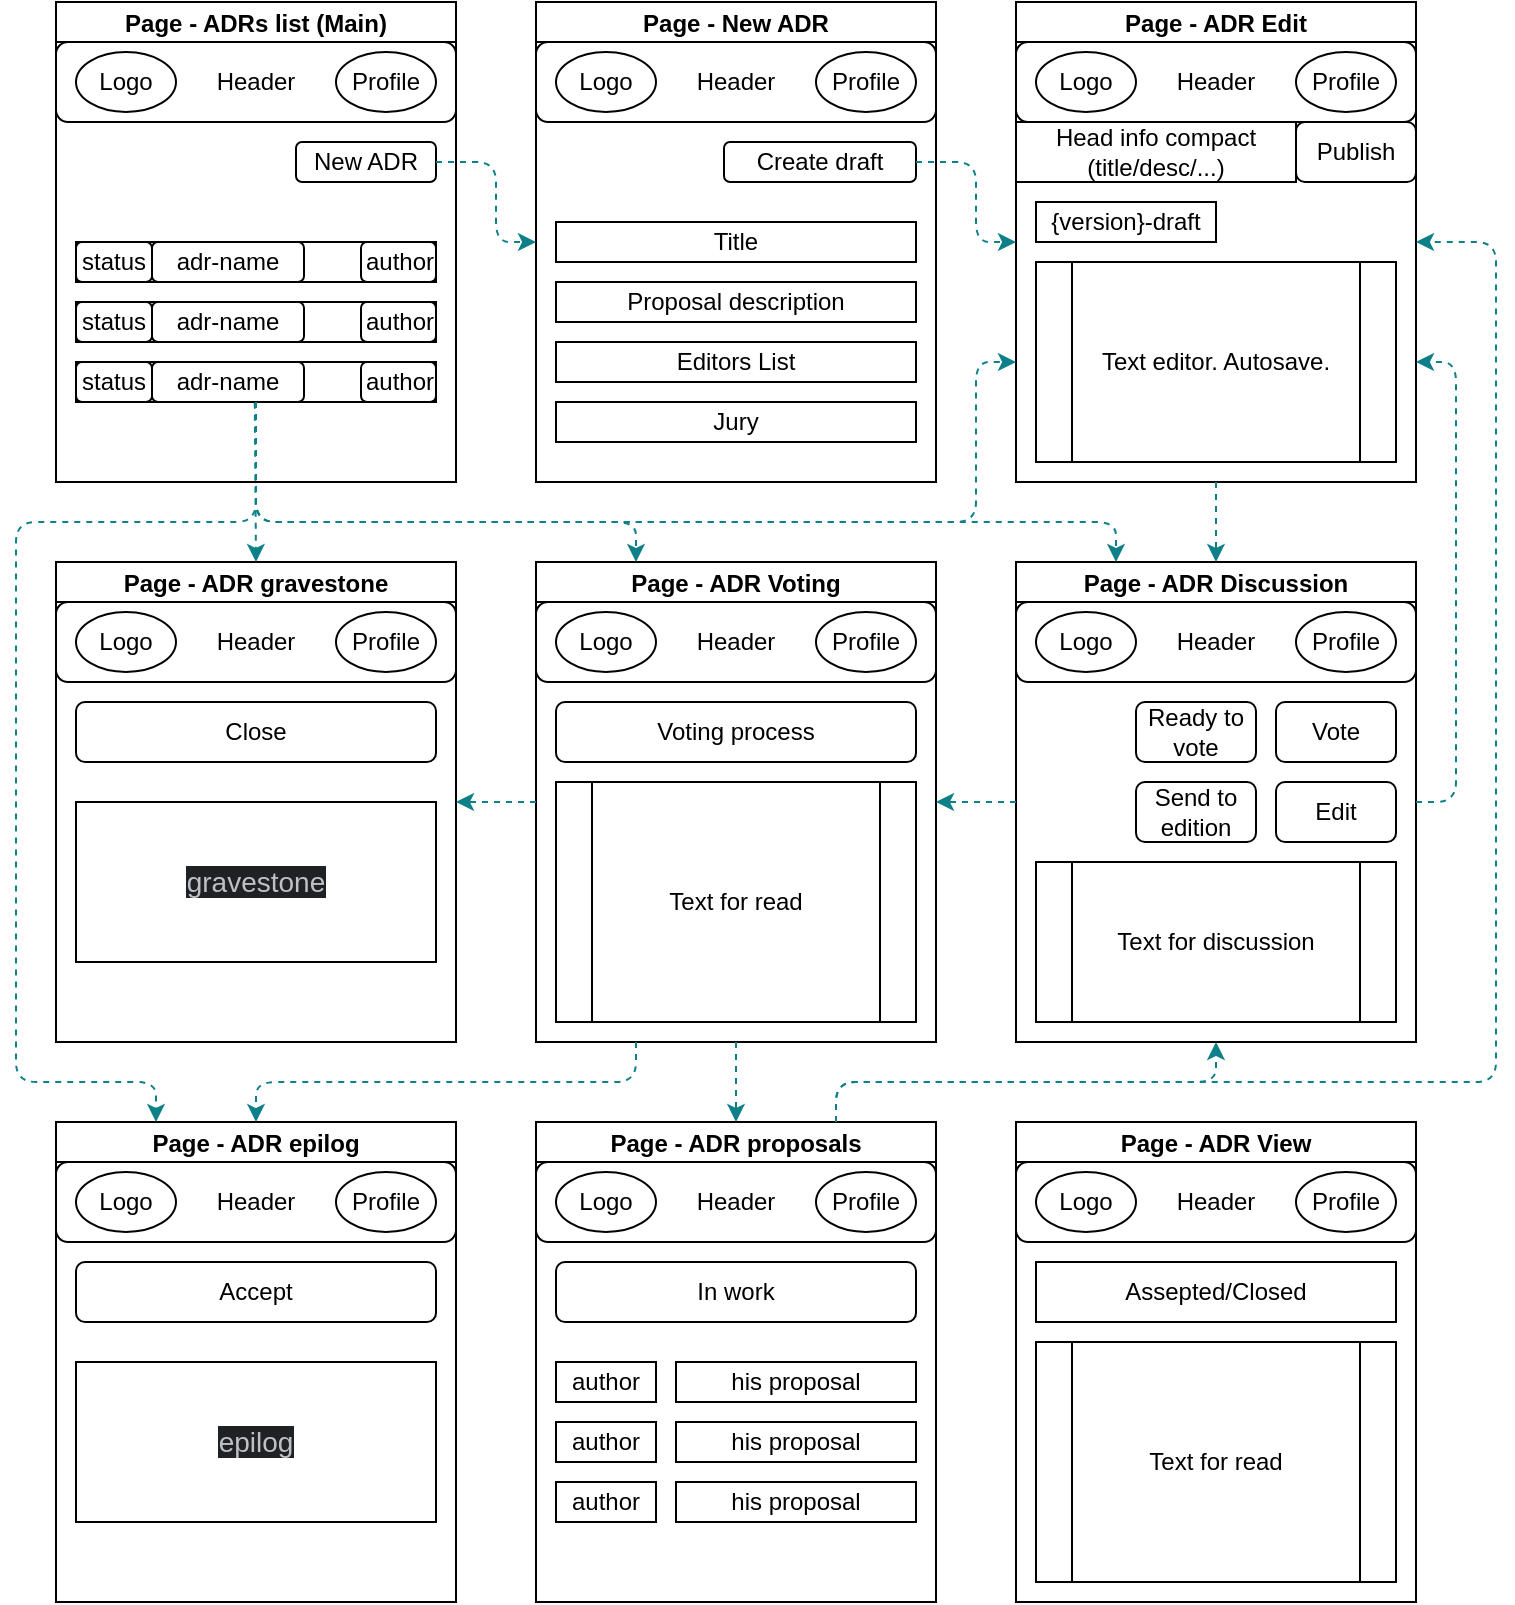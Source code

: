 <mxfile>
    <diagram id="0cvwH3fgF8dsvQLhICZx" name="Макеты">
        <mxGraphModel dx="1043" dy="862" grid="1" gridSize="10" guides="1" tooltips="1" connect="1" arrows="1" fold="1" page="1" pageScale="1" pageWidth="827" pageHeight="1169" math="0" shadow="0">
            <root>
                <mxCell id="0"/>
                <mxCell id="1" parent="0"/>
                <mxCell id="3" value="Page - ADRs list (Main)" style="swimlane;startSize=20;" vertex="1" parent="1">
                    <mxGeometry x="80" y="40" width="200" height="240" as="geometry"/>
                </mxCell>
                <mxCell id="30" value="New ADR" style="rounded=1;whiteSpace=wrap;html=1;" vertex="1" parent="3">
                    <mxGeometry x="120" y="70" width="70" height="20" as="geometry"/>
                </mxCell>
                <mxCell id="h55M-w-PevC6P2LLm7kX-82" value="" style="group" vertex="1" connectable="0" parent="3">
                    <mxGeometry y="20" width="200" height="40" as="geometry"/>
                </mxCell>
                <mxCell id="h55M-w-PevC6P2LLm7kX-83" value="Header" style="rounded=1;whiteSpace=wrap;html=1;" vertex="1" parent="h55M-w-PevC6P2LLm7kX-82">
                    <mxGeometry width="200" height="40" as="geometry"/>
                </mxCell>
                <mxCell id="h55M-w-PevC6P2LLm7kX-84" value="Profile" style="ellipse;whiteSpace=wrap;html=1;" vertex="1" parent="h55M-w-PevC6P2LLm7kX-82">
                    <mxGeometry x="140" y="5" width="50" height="30" as="geometry"/>
                </mxCell>
                <mxCell id="h55M-w-PevC6P2LLm7kX-85" value="Logo" style="ellipse;whiteSpace=wrap;html=1;" vertex="1" parent="h55M-w-PevC6P2LLm7kX-82">
                    <mxGeometry x="10" y="5" width="50" height="30" as="geometry"/>
                </mxCell>
                <mxCell id="31" value="Page - New ADR" style="swimlane;startSize=20;" vertex="1" parent="1">
                    <mxGeometry x="320" y="40" width="200" height="240" as="geometry"/>
                </mxCell>
                <mxCell id="33" value="" style="group" vertex="1" connectable="0" parent="31">
                    <mxGeometry y="20" width="200" height="40" as="geometry"/>
                </mxCell>
                <mxCell id="34" value="Header" style="rounded=1;whiteSpace=wrap;html=1;" vertex="1" parent="33">
                    <mxGeometry width="200" height="40" as="geometry"/>
                </mxCell>
                <mxCell id="35" value="Profile" style="ellipse;whiteSpace=wrap;html=1;" vertex="1" parent="33">
                    <mxGeometry x="140" y="5" width="50" height="30" as="geometry"/>
                </mxCell>
                <mxCell id="36" value="Logo" style="ellipse;whiteSpace=wrap;html=1;" vertex="1" parent="33">
                    <mxGeometry x="10" y="5" width="50" height="30" as="geometry"/>
                </mxCell>
                <mxCell id="40" value="Title" style="rounded=0;whiteSpace=wrap;html=1;" vertex="1" parent="31">
                    <mxGeometry x="10" y="110" width="180" height="20" as="geometry"/>
                </mxCell>
                <mxCell id="41" value="Proposal description" style="rounded=0;whiteSpace=wrap;html=1;" vertex="1" parent="31">
                    <mxGeometry x="10" y="140" width="180" height="20" as="geometry"/>
                </mxCell>
                <mxCell id="43" value="Editors List" style="rounded=0;whiteSpace=wrap;html=1;" vertex="1" parent="31">
                    <mxGeometry x="10" y="170" width="180" height="20" as="geometry"/>
                </mxCell>
                <mxCell id="55" value="Jury" style="rounded=0;whiteSpace=wrap;html=1;" vertex="1" parent="31">
                    <mxGeometry x="10" y="200" width="180" height="20" as="geometry"/>
                </mxCell>
                <mxCell id="61" value="Create draft" style="rounded=1;whiteSpace=wrap;html=1;" vertex="1" parent="31">
                    <mxGeometry x="94" y="70" width="96" height="20" as="geometry"/>
                </mxCell>
                <mxCell id="58" style="edgeStyle=none;html=1;dashed=1;fillColor=#b0e3e6;strokeColor=#0e8088;entryX=0;entryY=0.5;entryDx=0;entryDy=0;" edge="1" parent="1" source="30" target="31">
                    <mxGeometry relative="1" as="geometry">
                        <mxPoint x="360" y="130" as="targetPoint"/>
                        <Array as="points">
                            <mxPoint x="300" y="120"/>
                            <mxPoint x="300" y="160"/>
                        </Array>
                    </mxGeometry>
                </mxCell>
                <mxCell id="59" value="Page - ADR Edit" style="swimlane;startSize=20;" vertex="1" parent="1">
                    <mxGeometry x="560" y="40" width="200" height="240" as="geometry"/>
                </mxCell>
                <mxCell id="67" value="Head info compact (title/desc/...)" style="rounded=0;whiteSpace=wrap;html=1;" vertex="1" parent="59">
                    <mxGeometry y="60" width="140" height="30" as="geometry"/>
                </mxCell>
                <mxCell id="69" value="{version}-draft" style="rounded=0;whiteSpace=wrap;html=1;" vertex="1" parent="59">
                    <mxGeometry x="10" y="100" width="90" height="20" as="geometry"/>
                </mxCell>
                <mxCell id="71" value="Publish" style="rounded=1;whiteSpace=wrap;html=1;" vertex="1" parent="59">
                    <mxGeometry x="140" y="60" width="60" height="30" as="geometry"/>
                </mxCell>
                <mxCell id="h55M-w-PevC6P2LLm7kX-86" value="" style="group" vertex="1" connectable="0" parent="59">
                    <mxGeometry y="20" width="200" height="40" as="geometry"/>
                </mxCell>
                <mxCell id="h55M-w-PevC6P2LLm7kX-87" value="Header" style="rounded=1;whiteSpace=wrap;html=1;" vertex="1" parent="h55M-w-PevC6P2LLm7kX-86">
                    <mxGeometry width="200" height="40" as="geometry"/>
                </mxCell>
                <mxCell id="h55M-w-PevC6P2LLm7kX-88" value="Profile" style="ellipse;whiteSpace=wrap;html=1;" vertex="1" parent="h55M-w-PevC6P2LLm7kX-86">
                    <mxGeometry x="140" y="5" width="50" height="30" as="geometry"/>
                </mxCell>
                <mxCell id="h55M-w-PevC6P2LLm7kX-89" value="Logo" style="ellipse;whiteSpace=wrap;html=1;" vertex="1" parent="h55M-w-PevC6P2LLm7kX-86">
                    <mxGeometry x="10" y="5" width="50" height="30" as="geometry"/>
                </mxCell>
                <mxCell id="h55M-w-PevC6P2LLm7kX-98" value="Text editor. Autosave." style="shape=process;whiteSpace=wrap;html=1;backgroundOutline=1;" vertex="1" parent="59">
                    <mxGeometry x="10" y="130" width="180" height="100" as="geometry"/>
                </mxCell>
                <mxCell id="62" style="edgeStyle=none;html=1;dashed=1;fillColor=#b0e3e6;strokeColor=#0e8088;exitX=1;exitY=0.5;exitDx=0;exitDy=0;entryX=0;entryY=0.5;entryDx=0;entryDy=0;" edge="1" parent="1" source="61" target="59">
                    <mxGeometry relative="1" as="geometry">
                        <mxPoint x="590" y="140" as="targetPoint"/>
                        <mxPoint x="215" y="140" as="sourcePoint"/>
                        <Array as="points">
                            <mxPoint x="540" y="120"/>
                            <mxPoint x="540" y="160"/>
                        </Array>
                    </mxGeometry>
                </mxCell>
                <mxCell id="VfVo40MpDsQj99MbKtfl-71" value="Page - ADR Discussion" style="swimlane;startSize=20;" vertex="1" parent="1">
                    <mxGeometry x="560" y="320" width="200" height="240" as="geometry"/>
                </mxCell>
                <mxCell id="h55M-w-PevC6P2LLm7kX-90" value="Vote" style="rounded=1;whiteSpace=wrap;html=1;" vertex="1" parent="VfVo40MpDsQj99MbKtfl-71">
                    <mxGeometry x="130" y="70" width="60" height="30" as="geometry"/>
                </mxCell>
                <mxCell id="h55M-w-PevC6P2LLm7kX-91" value="Ready to vote" style="rounded=1;whiteSpace=wrap;html=1;" vertex="1" parent="VfVo40MpDsQj99MbKtfl-71">
                    <mxGeometry x="60" y="70" width="60" height="30" as="geometry"/>
                </mxCell>
                <mxCell id="70" value="Text for discussion" style="shape=process;whiteSpace=wrap;html=1;backgroundOutline=1;" vertex="1" parent="VfVo40MpDsQj99MbKtfl-71">
                    <mxGeometry x="10" y="150" width="180" height="80" as="geometry"/>
                </mxCell>
                <mxCell id="h55M-w-PevC6P2LLm7kX-92" value="" style="group" vertex="1" connectable="0" parent="VfVo40MpDsQj99MbKtfl-71">
                    <mxGeometry y="20" width="200" height="40" as="geometry"/>
                </mxCell>
                <mxCell id="h55M-w-PevC6P2LLm7kX-93" value="Header" style="rounded=1;whiteSpace=wrap;html=1;" vertex="1" parent="h55M-w-PevC6P2LLm7kX-92">
                    <mxGeometry width="200" height="40" as="geometry"/>
                </mxCell>
                <mxCell id="h55M-w-PevC6P2LLm7kX-94" value="Profile" style="ellipse;whiteSpace=wrap;html=1;" vertex="1" parent="h55M-w-PevC6P2LLm7kX-92">
                    <mxGeometry x="140" y="5" width="50" height="30" as="geometry"/>
                </mxCell>
                <mxCell id="h55M-w-PevC6P2LLm7kX-95" value="Logo" style="ellipse;whiteSpace=wrap;html=1;" vertex="1" parent="h55M-w-PevC6P2LLm7kX-92">
                    <mxGeometry x="10" y="5" width="50" height="30" as="geometry"/>
                </mxCell>
                <mxCell id="Aowg14sW_mjdpLD7GPFM-72" value="Send to edition" style="rounded=1;whiteSpace=wrap;html=1;strokeWidth=1;" vertex="1" parent="VfVo40MpDsQj99MbKtfl-71">
                    <mxGeometry x="60" y="110" width="60" height="30" as="geometry"/>
                </mxCell>
                <mxCell id="Aowg14sW_mjdpLD7GPFM-73" value="Edit" style="rounded=1;whiteSpace=wrap;html=1;strokeWidth=1;" vertex="1" parent="VfVo40MpDsQj99MbKtfl-71">
                    <mxGeometry x="130" y="110" width="60" height="30" as="geometry"/>
                </mxCell>
                <mxCell id="39" value="" style="group" vertex="1" connectable="0" parent="1">
                    <mxGeometry x="80" y="160" width="190" height="80" as="geometry"/>
                </mxCell>
                <mxCell id="h55M-w-PevC6P2LLm7kX-72" value="" style="group" vertex="1" connectable="0" parent="39">
                    <mxGeometry x="10" y="30" width="180" height="20" as="geometry"/>
                </mxCell>
                <mxCell id="h55M-w-PevC6P2LLm7kX-73" value="" style="rounded=0;whiteSpace=wrap;html=1;" vertex="1" parent="h55M-w-PevC6P2LLm7kX-72">
                    <mxGeometry width="180" height="20" as="geometry"/>
                </mxCell>
                <mxCell id="h55M-w-PevC6P2LLm7kX-74" value="adr-name" style="rounded=1;whiteSpace=wrap;html=1;" vertex="1" parent="h55M-w-PevC6P2LLm7kX-72">
                    <mxGeometry x="38" width="76" height="20" as="geometry"/>
                </mxCell>
                <mxCell id="h55M-w-PevC6P2LLm7kX-75" value="status" style="rounded=1;whiteSpace=wrap;html=1;" vertex="1" parent="h55M-w-PevC6P2LLm7kX-72">
                    <mxGeometry width="38" height="20" as="geometry"/>
                </mxCell>
                <mxCell id="h55M-w-PevC6P2LLm7kX-76" value="author" style="rounded=1;whiteSpace=wrap;html=1;" vertex="1" parent="h55M-w-PevC6P2LLm7kX-72">
                    <mxGeometry x="142.5" width="37.5" height="20" as="geometry"/>
                </mxCell>
                <mxCell id="h55M-w-PevC6P2LLm7kX-77" value="" style="group" vertex="1" connectable="0" parent="39">
                    <mxGeometry x="10" y="60" width="180" height="20" as="geometry"/>
                </mxCell>
                <mxCell id="h55M-w-PevC6P2LLm7kX-78" value="" style="rounded=0;whiteSpace=wrap;html=1;" vertex="1" parent="h55M-w-PevC6P2LLm7kX-77">
                    <mxGeometry width="180" height="20" as="geometry"/>
                </mxCell>
                <mxCell id="h55M-w-PevC6P2LLm7kX-79" value="adr-name" style="rounded=1;whiteSpace=wrap;html=1;" vertex="1" parent="h55M-w-PevC6P2LLm7kX-77">
                    <mxGeometry x="38" width="76" height="20" as="geometry"/>
                </mxCell>
                <mxCell id="h55M-w-PevC6P2LLm7kX-80" value="status" style="rounded=1;whiteSpace=wrap;html=1;" vertex="1" parent="h55M-w-PevC6P2LLm7kX-77">
                    <mxGeometry width="38" height="20" as="geometry"/>
                </mxCell>
                <mxCell id="h55M-w-PevC6P2LLm7kX-81" value="author" style="rounded=1;whiteSpace=wrap;html=1;" vertex="1" parent="h55M-w-PevC6P2LLm7kX-77">
                    <mxGeometry x="142.5" width="37.5" height="20" as="geometry"/>
                </mxCell>
                <mxCell id="h55M-w-PevC6P2LLm7kX-71" value="" style="group" vertex="1" connectable="0" parent="39">
                    <mxGeometry x="10" width="180" height="20" as="geometry"/>
                </mxCell>
                <mxCell id="23" value="" style="rounded=0;whiteSpace=wrap;html=1;" vertex="1" parent="h55M-w-PevC6P2LLm7kX-71">
                    <mxGeometry width="180" height="20" as="geometry"/>
                </mxCell>
                <mxCell id="24" value="adr-name" style="rounded=1;whiteSpace=wrap;html=1;" vertex="1" parent="h55M-w-PevC6P2LLm7kX-71">
                    <mxGeometry x="38" width="76" height="20" as="geometry"/>
                </mxCell>
                <mxCell id="25" value="status" style="rounded=1;whiteSpace=wrap;html=1;" vertex="1" parent="h55M-w-PevC6P2LLm7kX-71">
                    <mxGeometry width="38" height="20" as="geometry"/>
                </mxCell>
                <mxCell id="26" value="author" style="rounded=1;whiteSpace=wrap;html=1;" vertex="1" parent="h55M-w-PevC6P2LLm7kX-71">
                    <mxGeometry x="142.5" width="37.5" height="20" as="geometry"/>
                </mxCell>
                <mxCell id="h55M-w-PevC6P2LLm7kX-97" style="edgeStyle=none;html=1;dashed=1;fillColor=#b0e3e6;strokeColor=#0e8088;exitX=0.5;exitY=1;exitDx=0;exitDy=0;entryX=0.5;entryY=0;entryDx=0;entryDy=0;" edge="1" parent="1" source="59" target="VfVo40MpDsQj99MbKtfl-71">
                    <mxGeometry relative="1" as="geometry">
                        <mxPoint x="570" y="170" as="targetPoint"/>
                        <mxPoint x="520" y="130.0" as="sourcePoint"/>
                        <Array as="points"/>
                    </mxGeometry>
                </mxCell>
                <mxCell id="h55M-w-PevC6P2LLm7kX-99" value="Page - ADR Voting" style="swimlane;startSize=20;" vertex="1" parent="1">
                    <mxGeometry x="320" y="320" width="200" height="240" as="geometry"/>
                </mxCell>
                <mxCell id="h55M-w-PevC6P2LLm7kX-100" value="Voting process" style="rounded=1;whiteSpace=wrap;html=1;" vertex="1" parent="h55M-w-PevC6P2LLm7kX-99">
                    <mxGeometry x="10" y="70" width="180" height="30" as="geometry"/>
                </mxCell>
                <mxCell id="h55M-w-PevC6P2LLm7kX-102" value="Text for read" style="shape=process;whiteSpace=wrap;html=1;backgroundOutline=1;" vertex="1" parent="h55M-w-PevC6P2LLm7kX-99">
                    <mxGeometry x="10" y="110" width="180" height="120" as="geometry"/>
                </mxCell>
                <mxCell id="h55M-w-PevC6P2LLm7kX-103" value="" style="group" vertex="1" connectable="0" parent="h55M-w-PevC6P2LLm7kX-99">
                    <mxGeometry y="20" width="200" height="40" as="geometry"/>
                </mxCell>
                <mxCell id="h55M-w-PevC6P2LLm7kX-104" value="Header" style="rounded=1;whiteSpace=wrap;html=1;" vertex="1" parent="h55M-w-PevC6P2LLm7kX-103">
                    <mxGeometry width="200" height="40" as="geometry"/>
                </mxCell>
                <mxCell id="h55M-w-PevC6P2LLm7kX-105" value="Profile" style="ellipse;whiteSpace=wrap;html=1;" vertex="1" parent="h55M-w-PevC6P2LLm7kX-103">
                    <mxGeometry x="140" y="5" width="50" height="30" as="geometry"/>
                </mxCell>
                <mxCell id="h55M-w-PevC6P2LLm7kX-106" value="Logo" style="ellipse;whiteSpace=wrap;html=1;" vertex="1" parent="h55M-w-PevC6P2LLm7kX-103">
                    <mxGeometry x="10" y="5" width="50" height="30" as="geometry"/>
                </mxCell>
                <mxCell id="OIhovmfqD7Xepq9QtfI4-71" style="edgeStyle=none;html=1;dashed=1;fillColor=#b0e3e6;strokeColor=#0e8088;exitX=0;exitY=0.5;exitDx=0;exitDy=0;entryX=1;entryY=0.5;entryDx=0;entryDy=0;" edge="1" parent="1" source="VfVo40MpDsQj99MbKtfl-71" target="h55M-w-PevC6P2LLm7kX-99">
                    <mxGeometry relative="1" as="geometry">
                        <mxPoint x="670" y="330" as="targetPoint"/>
                        <mxPoint x="670" y="290" as="sourcePoint"/>
                        <Array as="points"/>
                    </mxGeometry>
                </mxCell>
                <mxCell id="OIhovmfqD7Xepq9QtfI4-72" value="Page - ADR gravestone" style="swimlane;startSize=20;" vertex="1" parent="1">
                    <mxGeometry x="80" y="320" width="200" height="240" as="geometry"/>
                </mxCell>
                <mxCell id="OIhovmfqD7Xepq9QtfI4-73" value="Close" style="rounded=1;whiteSpace=wrap;html=1;" vertex="1" parent="OIhovmfqD7Xepq9QtfI4-72">
                    <mxGeometry x="10" y="70" width="180" height="30" as="geometry"/>
                </mxCell>
                <mxCell id="OIhovmfqD7Xepq9QtfI4-75" value="" style="group" vertex="1" connectable="0" parent="OIhovmfqD7Xepq9QtfI4-72">
                    <mxGeometry y="20" width="200" height="40" as="geometry"/>
                </mxCell>
                <mxCell id="OIhovmfqD7Xepq9QtfI4-76" value="Header" style="rounded=1;whiteSpace=wrap;html=1;" vertex="1" parent="OIhovmfqD7Xepq9QtfI4-75">
                    <mxGeometry width="200" height="40" as="geometry"/>
                </mxCell>
                <mxCell id="OIhovmfqD7Xepq9QtfI4-77" value="Profile" style="ellipse;whiteSpace=wrap;html=1;" vertex="1" parent="OIhovmfqD7Xepq9QtfI4-75">
                    <mxGeometry x="140" y="5" width="50" height="30" as="geometry"/>
                </mxCell>
                <mxCell id="OIhovmfqD7Xepq9QtfI4-78" value="Logo" style="ellipse;whiteSpace=wrap;html=1;" vertex="1" parent="OIhovmfqD7Xepq9QtfI4-75">
                    <mxGeometry x="10" y="5" width="50" height="30" as="geometry"/>
                </mxCell>
                <mxCell id="OIhovmfqD7Xepq9QtfI4-79" value="&lt;span style=&quot;color: rgb(189 , 193 , 198) ; font-family: &amp;#34;arial&amp;#34; , sans-serif ; font-size: 14px ; text-align: left ; background-color: rgb(32 , 33 , 36)&quot;&gt;gravestone&lt;/span&gt;" style="rounded=0;whiteSpace=wrap;html=1;strokeWidth=1;" vertex="1" parent="OIhovmfqD7Xepq9QtfI4-72">
                    <mxGeometry x="10" y="120" width="180" height="80" as="geometry"/>
                </mxCell>
                <mxCell id="OIhovmfqD7Xepq9QtfI4-80" style="edgeStyle=none;html=1;dashed=1;fillColor=#b0e3e6;strokeColor=#0e8088;exitX=0;exitY=0.5;exitDx=0;exitDy=0;entryX=1;entryY=0.5;entryDx=0;entryDy=0;" edge="1" parent="1" source="h55M-w-PevC6P2LLm7kX-99" target="OIhovmfqD7Xepq9QtfI4-72">
                    <mxGeometry relative="1" as="geometry">
                        <mxPoint x="530" y="450" as="targetPoint"/>
                        <mxPoint x="570" y="450" as="sourcePoint"/>
                        <Array as="points"/>
                    </mxGeometry>
                </mxCell>
                <mxCell id="OIhovmfqD7Xepq9QtfI4-81" value="Page - ADR epilog" style="swimlane;startSize=20;" vertex="1" parent="1">
                    <mxGeometry x="80" y="600" width="200" height="240" as="geometry"/>
                </mxCell>
                <mxCell id="OIhovmfqD7Xepq9QtfI4-82" value="Accept" style="rounded=1;whiteSpace=wrap;html=1;" vertex="1" parent="OIhovmfqD7Xepq9QtfI4-81">
                    <mxGeometry x="10" y="70" width="180" height="30" as="geometry"/>
                </mxCell>
                <mxCell id="OIhovmfqD7Xepq9QtfI4-83" value="" style="group" vertex="1" connectable="0" parent="OIhovmfqD7Xepq9QtfI4-81">
                    <mxGeometry y="20" width="200" height="40" as="geometry"/>
                </mxCell>
                <mxCell id="OIhovmfqD7Xepq9QtfI4-84" value="Header" style="rounded=1;whiteSpace=wrap;html=1;" vertex="1" parent="OIhovmfqD7Xepq9QtfI4-83">
                    <mxGeometry width="200" height="40" as="geometry"/>
                </mxCell>
                <mxCell id="OIhovmfqD7Xepq9QtfI4-85" value="Profile" style="ellipse;whiteSpace=wrap;html=1;" vertex="1" parent="OIhovmfqD7Xepq9QtfI4-83">
                    <mxGeometry x="140" y="5" width="50" height="30" as="geometry"/>
                </mxCell>
                <mxCell id="OIhovmfqD7Xepq9QtfI4-86" value="Logo" style="ellipse;whiteSpace=wrap;html=1;" vertex="1" parent="OIhovmfqD7Xepq9QtfI4-83">
                    <mxGeometry x="10" y="5" width="50" height="30" as="geometry"/>
                </mxCell>
                <mxCell id="OIhovmfqD7Xepq9QtfI4-87" value="&lt;span style=&quot;color: rgb(189 , 193 , 198) ; font-family: &amp;#34;arial&amp;#34; , sans-serif ; font-size: 14px ; text-align: left ; background-color: rgb(32 , 33 , 36)&quot;&gt;epilog&lt;/span&gt;" style="rounded=0;whiteSpace=wrap;html=1;strokeWidth=1;" vertex="1" parent="OIhovmfqD7Xepq9QtfI4-81">
                    <mxGeometry x="10" y="120" width="180" height="80" as="geometry"/>
                </mxCell>
                <mxCell id="XlvJEHAu8bwnbY3Q8JXU-71" style="edgeStyle=none;html=1;dashed=1;fillColor=#b0e3e6;strokeColor=#0e8088;exitX=0.25;exitY=1;exitDx=0;exitDy=0;entryX=0.5;entryY=0;entryDx=0;entryDy=0;" edge="1" parent="1" source="h55M-w-PevC6P2LLm7kX-99" target="OIhovmfqD7Xepq9QtfI4-81">
                    <mxGeometry relative="1" as="geometry">
                        <mxPoint x="290" y="450" as="targetPoint"/>
                        <mxPoint x="330" y="450" as="sourcePoint"/>
                        <Array as="points">
                            <mxPoint x="370" y="580"/>
                            <mxPoint x="180" y="580"/>
                        </Array>
                    </mxGeometry>
                </mxCell>
                <mxCell id="XlvJEHAu8bwnbY3Q8JXU-72" style="edgeStyle=none;html=1;dashed=1;fillColor=#b0e3e6;strokeColor=#0e8088;entryX=0;entryY=0.75;entryDx=0;entryDy=0;exitX=0.5;exitY=1;exitDx=0;exitDy=0;" edge="1" parent="1" source="h55M-w-PevC6P2LLm7kX-78" target="59">
                    <mxGeometry relative="1" as="geometry">
                        <mxPoint x="330" y="170" as="targetPoint"/>
                        <mxPoint x="166" y="260" as="sourcePoint"/>
                        <Array as="points">
                            <mxPoint x="180" y="300"/>
                            <mxPoint x="540" y="300"/>
                            <mxPoint x="540" y="220"/>
                        </Array>
                    </mxGeometry>
                </mxCell>
                <mxCell id="XlvJEHAu8bwnbY3Q8JXU-73" style="edgeStyle=none;html=1;dashed=1;fillColor=#b0e3e6;strokeColor=#0e8088;entryX=0.25;entryY=0;entryDx=0;entryDy=0;" edge="1" parent="1" target="VfVo40MpDsQj99MbKtfl-71">
                    <mxGeometry relative="1" as="geometry">
                        <mxPoint x="570" y="230" as="targetPoint"/>
                        <mxPoint x="180" y="240" as="sourcePoint"/>
                        <Array as="points">
                            <mxPoint x="180" y="300"/>
                            <mxPoint x="610" y="300"/>
                        </Array>
                    </mxGeometry>
                </mxCell>
                <mxCell id="XlvJEHAu8bwnbY3Q8JXU-74" style="edgeStyle=none;html=1;dashed=1;fillColor=#b0e3e6;strokeColor=#0e8088;entryX=0.25;entryY=0;entryDx=0;entryDy=0;" edge="1" parent="1" target="h55M-w-PevC6P2LLm7kX-99">
                    <mxGeometry relative="1" as="geometry">
                        <mxPoint x="530" y="320" as="targetPoint"/>
                        <mxPoint x="180" y="240" as="sourcePoint"/>
                        <Array as="points">
                            <mxPoint x="180" y="300"/>
                            <mxPoint x="370" y="300"/>
                        </Array>
                    </mxGeometry>
                </mxCell>
                <mxCell id="XlvJEHAu8bwnbY3Q8JXU-75" style="edgeStyle=none;html=1;dashed=1;fillColor=#b0e3e6;strokeColor=#0e8088;entryX=0.5;entryY=0;entryDx=0;entryDy=0;exitX=0.676;exitY=1.019;exitDx=0;exitDy=0;exitPerimeter=0;" edge="1" parent="1" source="h55M-w-PevC6P2LLm7kX-79" target="OIhovmfqD7Xepq9QtfI4-72">
                    <mxGeometry relative="1" as="geometry">
                        <mxPoint x="380" y="330" as="targetPoint"/>
                        <mxPoint x="190" y="250" as="sourcePoint"/>
                        <Array as="points"/>
                    </mxGeometry>
                </mxCell>
                <mxCell id="XlvJEHAu8bwnbY3Q8JXU-76" style="edgeStyle=none;html=1;dashed=1;fillColor=#b0e3e6;strokeColor=#0e8088;entryX=0.25;entryY=0;entryDx=0;entryDy=0;" edge="1" parent="1" target="OIhovmfqD7Xepq9QtfI4-81">
                    <mxGeometry relative="1" as="geometry">
                        <mxPoint x="190" y="330" as="targetPoint"/>
                        <mxPoint x="180" y="240" as="sourcePoint"/>
                        <Array as="points">
                            <mxPoint x="180" y="300"/>
                            <mxPoint x="60" y="300"/>
                            <mxPoint x="60" y="580"/>
                            <mxPoint x="130" y="580"/>
                        </Array>
                    </mxGeometry>
                </mxCell>
                <mxCell id="XlvJEHAu8bwnbY3Q8JXU-77" value="Page - ADR proposals" style="swimlane;startSize=20;" vertex="1" parent="1">
                    <mxGeometry x="320" y="600" width="200" height="240" as="geometry"/>
                </mxCell>
                <mxCell id="XlvJEHAu8bwnbY3Q8JXU-78" value="In work" style="rounded=1;whiteSpace=wrap;html=1;" vertex="1" parent="XlvJEHAu8bwnbY3Q8JXU-77">
                    <mxGeometry x="10" y="70" width="180" height="30" as="geometry"/>
                </mxCell>
                <mxCell id="XlvJEHAu8bwnbY3Q8JXU-79" value="" style="group" vertex="1" connectable="0" parent="XlvJEHAu8bwnbY3Q8JXU-77">
                    <mxGeometry y="20" width="200" height="40" as="geometry"/>
                </mxCell>
                <mxCell id="XlvJEHAu8bwnbY3Q8JXU-80" value="Header" style="rounded=1;whiteSpace=wrap;html=1;" vertex="1" parent="XlvJEHAu8bwnbY3Q8JXU-79">
                    <mxGeometry width="200" height="40" as="geometry"/>
                </mxCell>
                <mxCell id="XlvJEHAu8bwnbY3Q8JXU-81" value="Profile" style="ellipse;whiteSpace=wrap;html=1;" vertex="1" parent="XlvJEHAu8bwnbY3Q8JXU-79">
                    <mxGeometry x="140" y="5" width="50" height="30" as="geometry"/>
                </mxCell>
                <mxCell id="XlvJEHAu8bwnbY3Q8JXU-82" value="Logo" style="ellipse;whiteSpace=wrap;html=1;" vertex="1" parent="XlvJEHAu8bwnbY3Q8JXU-79">
                    <mxGeometry x="10" y="5" width="50" height="30" as="geometry"/>
                </mxCell>
                <mxCell id="XlvJEHAu8bwnbY3Q8JXU-84" value="author" style="rounded=0;whiteSpace=wrap;html=1;strokeWidth=1;" vertex="1" parent="XlvJEHAu8bwnbY3Q8JXU-77">
                    <mxGeometry x="10" y="120" width="50" height="20" as="geometry"/>
                </mxCell>
                <mxCell id="zNzqYblOjvgd2yedLTU6-71" value="his proposal" style="rounded=0;whiteSpace=wrap;html=1;strokeWidth=1;" vertex="1" parent="XlvJEHAu8bwnbY3Q8JXU-77">
                    <mxGeometry x="70" y="120" width="120" height="20" as="geometry"/>
                </mxCell>
                <mxCell id="zNzqYblOjvgd2yedLTU6-72" value="his proposal" style="rounded=0;whiteSpace=wrap;html=1;strokeWidth=1;" vertex="1" parent="XlvJEHAu8bwnbY3Q8JXU-77">
                    <mxGeometry x="70" y="150" width="120" height="20" as="geometry"/>
                </mxCell>
                <mxCell id="zNzqYblOjvgd2yedLTU6-73" value="his proposal" style="rounded=0;whiteSpace=wrap;html=1;strokeWidth=1;" vertex="1" parent="XlvJEHAu8bwnbY3Q8JXU-77">
                    <mxGeometry x="70" y="180" width="120" height="20" as="geometry"/>
                </mxCell>
                <mxCell id="zNzqYblOjvgd2yedLTU6-74" value="author" style="rounded=0;whiteSpace=wrap;html=1;strokeWidth=1;" vertex="1" parent="XlvJEHAu8bwnbY3Q8JXU-77">
                    <mxGeometry x="10" y="150" width="50" height="20" as="geometry"/>
                </mxCell>
                <mxCell id="zNzqYblOjvgd2yedLTU6-75" value="author" style="rounded=0;whiteSpace=wrap;html=1;strokeWidth=1;" vertex="1" parent="XlvJEHAu8bwnbY3Q8JXU-77">
                    <mxGeometry x="10" y="180" width="50" height="20" as="geometry"/>
                </mxCell>
                <mxCell id="sCFvdWs-3satiEqMQd8A-71" style="edgeStyle=none;html=1;dashed=1;fillColor=#b0e3e6;strokeColor=#0e8088;exitX=0.5;exitY=1;exitDx=0;exitDy=0;entryX=0.5;entryY=0;entryDx=0;entryDy=0;" edge="1" parent="1" source="h55M-w-PevC6P2LLm7kX-99" target="XlvJEHAu8bwnbY3Q8JXU-77">
                    <mxGeometry relative="1" as="geometry">
                        <mxPoint x="190" y="610" as="targetPoint"/>
                        <mxPoint x="380.0" y="570.0" as="sourcePoint"/>
                        <Array as="points"/>
                    </mxGeometry>
                </mxCell>
                <mxCell id="uWIo2mW73RjZxyhlXbPH-71" style="edgeStyle=none;html=1;dashed=1;fillColor=#b0e3e6;strokeColor=#0e8088;exitX=0.75;exitY=0;exitDx=0;exitDy=0;entryX=0.5;entryY=1;entryDx=0;entryDy=0;" edge="1" parent="1" source="XlvJEHAu8bwnbY3Q8JXU-77" target="VfVo40MpDsQj99MbKtfl-71">
                    <mxGeometry relative="1" as="geometry">
                        <mxPoint x="430" y="610" as="targetPoint"/>
                        <mxPoint x="430" y="570" as="sourcePoint"/>
                        <Array as="points">
                            <mxPoint x="470" y="580"/>
                            <mxPoint x="660" y="580"/>
                        </Array>
                    </mxGeometry>
                </mxCell>
                <mxCell id="uWIo2mW73RjZxyhlXbPH-73" style="edgeStyle=none;html=1;dashed=1;fillColor=#b0e3e6;strokeColor=#0e8088;entryX=1;entryY=0.5;entryDx=0;entryDy=0;" edge="1" parent="1" target="59">
                    <mxGeometry relative="1" as="geometry">
                        <mxPoint x="670" y="570" as="targetPoint"/>
                        <mxPoint x="470" y="600" as="sourcePoint"/>
                        <Array as="points">
                            <mxPoint x="470" y="580"/>
                            <mxPoint x="800" y="580"/>
                            <mxPoint x="800" y="160"/>
                        </Array>
                    </mxGeometry>
                </mxCell>
                <mxCell id="Aowg14sW_mjdpLD7GPFM-71" style="edgeStyle=none;html=1;dashed=1;fillColor=#b0e3e6;strokeColor=#0e8088;exitX=1;exitY=0.5;exitDx=0;exitDy=0;entryX=1;entryY=0.75;entryDx=0;entryDy=0;" edge="1" parent="1" source="VfVo40MpDsQj99MbKtfl-71" target="59">
                    <mxGeometry relative="1" as="geometry">
                        <mxPoint x="670" y="330" as="targetPoint"/>
                        <mxPoint x="670" y="290" as="sourcePoint"/>
                        <Array as="points">
                            <mxPoint x="780" y="440"/>
                            <mxPoint x="780" y="220"/>
                        </Array>
                    </mxGeometry>
                </mxCell>
                <mxCell id="CBam61l_q-cK4uz1kfe1-71" value="Page - ADR View" style="swimlane;startSize=20;" vertex="1" parent="1">
                    <mxGeometry x="560" y="600" width="200" height="240" as="geometry"/>
                </mxCell>
                <mxCell id="CBam61l_q-cK4uz1kfe1-73" value="Text for read" style="shape=process;whiteSpace=wrap;html=1;backgroundOutline=1;" vertex="1" parent="CBam61l_q-cK4uz1kfe1-71">
                    <mxGeometry x="10" y="110" width="180" height="120" as="geometry"/>
                </mxCell>
                <mxCell id="CBam61l_q-cK4uz1kfe1-74" value="" style="group" vertex="1" connectable="0" parent="CBam61l_q-cK4uz1kfe1-71">
                    <mxGeometry y="20" width="200" height="40" as="geometry"/>
                </mxCell>
                <mxCell id="CBam61l_q-cK4uz1kfe1-75" value="Header" style="rounded=1;whiteSpace=wrap;html=1;" vertex="1" parent="CBam61l_q-cK4uz1kfe1-74">
                    <mxGeometry width="200" height="40" as="geometry"/>
                </mxCell>
                <mxCell id="CBam61l_q-cK4uz1kfe1-76" value="Profile" style="ellipse;whiteSpace=wrap;html=1;" vertex="1" parent="CBam61l_q-cK4uz1kfe1-74">
                    <mxGeometry x="140" y="5" width="50" height="30" as="geometry"/>
                </mxCell>
                <mxCell id="CBam61l_q-cK4uz1kfe1-77" value="Logo" style="ellipse;whiteSpace=wrap;html=1;" vertex="1" parent="CBam61l_q-cK4uz1kfe1-74">
                    <mxGeometry x="10" y="5" width="50" height="30" as="geometry"/>
                </mxCell>
                <mxCell id="CBam61l_q-cK4uz1kfe1-78" value="Assepted/Closed" style="rounded=0;whiteSpace=wrap;html=1;strokeWidth=1;" vertex="1" parent="CBam61l_q-cK4uz1kfe1-71">
                    <mxGeometry x="10" y="70" width="180" height="30" as="geometry"/>
                </mxCell>
            </root>
        </mxGraphModel>
    </diagram>
    <diagram id="0_aiDWnWMGQI_jpSsa9u" name="Workflow">
        <mxGraphModel dx="1625" dy="659" grid="1" gridSize="10" guides="1" tooltips="1" connect="1" arrows="1" fold="1" page="1" pageScale="1" pageWidth="827" pageHeight="1169" math="0" shadow="0">
            <root>
                <mxCell id="pdxed0u12nCtiVzy3l__-0"/>
                <mxCell id="pdxed0u12nCtiVzy3l__-1" parent="pdxed0u12nCtiVzy3l__-0"/>
                <mxCell id="Ko0CnzsEHDBX_wZsev0m-0" value="Статус ADR" style="swimlane;fontStyle=0;childLayout=stackLayout;horizontal=1;startSize=30;horizontalStack=0;resizeParent=1;resizeParentMax=0;resizeLast=0;collapsible=1;marginBottom=0;" vertex="1" parent="pdxed0u12nCtiVzy3l__-1">
                    <mxGeometry x="-360" y="40" width="280" height="210" as="geometry">
                        <mxRectangle x="-800" y="40" width="100" height="30" as="alternateBounds"/>
                    </mxGeometry>
                </mxCell>
                <mxCell id="Ko0CnzsEHDBX_wZsev0m-1" value="1. In progress (версия драфта)" style="text;strokeColor=none;fillColor=none;align=left;verticalAlign=middle;spacingLeft=4;spacingRight=4;overflow=hidden;points=[[0,0.5],[1,0.5]];portConstraint=eastwest;rotatable=0;" vertex="1" parent="Ko0CnzsEHDBX_wZsev0m-0">
                    <mxGeometry y="30" width="280" height="30" as="geometry"/>
                </mxCell>
                <mxCell id="Ko0CnzsEHDBX_wZsev0m-2" value="2. Discussion (предложения)" style="text;strokeColor=none;fillColor=none;align=left;verticalAlign=middle;spacingLeft=4;spacingRight=4;overflow=hidden;points=[[0,0.5],[1,0.5]];portConstraint=eastwest;rotatable=0;" vertex="1" parent="Ko0CnzsEHDBX_wZsev0m-0">
                    <mxGeometry y="60" width="280" height="30" as="geometry"/>
                </mxCell>
                <mxCell id="Ko0CnzsEHDBX_wZsev0m-3" value="3. Voting ()" style="text;strokeColor=none;fillColor=none;align=left;verticalAlign=middle;spacingLeft=4;spacingRight=4;overflow=hidden;points=[[0,0.5],[1,0.5]];portConstraint=eastwest;rotatable=0;" vertex="1" parent="Ko0CnzsEHDBX_wZsev0m-0">
                    <mxGeometry y="90" width="280" height="30" as="geometry"/>
                </mxCell>
                <mxCell id="Ko0CnzsEHDBX_wZsev0m-4" value="4. Accepted" style="text;strokeColor=none;fillColor=none;align=left;verticalAlign=middle;spacingLeft=4;spacingRight=4;overflow=hidden;points=[[0,0.5],[1,0.5]];portConstraint=eastwest;rotatable=0;" vertex="1" parent="Ko0CnzsEHDBX_wZsev0m-0">
                    <mxGeometry y="120" width="280" height="30" as="geometry"/>
                </mxCell>
                <mxCell id="Ko0CnzsEHDBX_wZsev0m-5" value="5. Canceled" style="text;strokeColor=none;fillColor=none;align=left;verticalAlign=middle;spacingLeft=4;spacingRight=4;overflow=hidden;points=[[0,0.5],[1,0.5]];portConstraint=eastwest;rotatable=0;" vertex="1" parent="Ko0CnzsEHDBX_wZsev0m-0">
                    <mxGeometry y="150" width="280" height="30" as="geometry"/>
                </mxCell>
                <mxCell id="Ko0CnzsEHDBX_wZsev0m-6" value="6. Proposals (при отправке на доработку)" style="text;strokeColor=none;fillColor=none;align=left;verticalAlign=middle;spacingLeft=4;spacingRight=4;overflow=hidden;points=[[0,0.5],[1,0.5]];portConstraint=eastwest;rotatable=0;" vertex="1" parent="Ko0CnzsEHDBX_wZsev0m-0">
                    <mxGeometry y="180" width="280" height="30" as="geometry"/>
                </mxCell>
                <mxCell id="Ko0CnzsEHDBX_wZsev0m-7" style="edgeStyle=none;html=1;entryX=0.5;entryY=0;entryDx=0;entryDy=0;dashed=1;" edge="1" parent="pdxed0u12nCtiVzy3l__-1" source="Ko0CnzsEHDBX_wZsev0m-9" target="Ko0CnzsEHDBX_wZsev0m-12">
                    <mxGeometry relative="1" as="geometry"/>
                </mxCell>
                <mxCell id="Ko0CnzsEHDBX_wZsev0m-8" style="edgeStyle=none;html=1;entryX=0.55;entryY=0.95;entryDx=0;entryDy=0;entryPerimeter=0;dashed=1;" edge="1" parent="pdxed0u12nCtiVzy3l__-1" source="Ko0CnzsEHDBX_wZsev0m-9" target="Ko0CnzsEHDBX_wZsev0m-26">
                    <mxGeometry relative="1" as="geometry"/>
                </mxCell>
                <mxCell id="Ko0CnzsEHDBX_wZsev0m-9" value="&lt;span style=&quot;text-align: left&quot;&gt;In progress&lt;/span&gt;" style="rounded=0;whiteSpace=wrap;html=1;" vertex="1" parent="pdxed0u12nCtiVzy3l__-1">
                    <mxGeometry x="-660" y="170" width="80" height="40" as="geometry"/>
                </mxCell>
                <mxCell id="Ko0CnzsEHDBX_wZsev0m-10" style="edgeStyle=none;html=1;entryX=1;entryY=0.5;entryDx=0;entryDy=0;dashed=1;exitX=1;exitY=0.25;exitDx=0;exitDy=0;" edge="1" parent="pdxed0u12nCtiVzy3l__-1" source="Ko0CnzsEHDBX_wZsev0m-12" target="Ko0CnzsEHDBX_wZsev0m-9">
                    <mxGeometry relative="1" as="geometry">
                        <Array as="points">
                            <mxPoint x="-560" y="260"/>
                            <mxPoint x="-560" y="190"/>
                        </Array>
                    </mxGeometry>
                </mxCell>
                <mxCell id="Ko0CnzsEHDBX_wZsev0m-11" style="edgeStyle=none;html=1;exitX=0.5;exitY=1;exitDx=0;exitDy=0;entryX=0.5;entryY=0;entryDx=0;entryDy=0;dashed=1;" edge="1" parent="pdxed0u12nCtiVzy3l__-1" source="Ko0CnzsEHDBX_wZsev0m-12">
                    <mxGeometry relative="1" as="geometry">
                        <mxPoint x="-620" y="330" as="targetPoint"/>
                    </mxGeometry>
                </mxCell>
                <mxCell id="Ko0CnzsEHDBX_wZsev0m-12" value="&lt;span style=&quot;text-align: left&quot;&gt;Discussion&lt;/span&gt;" style="rounded=0;whiteSpace=wrap;html=1;" vertex="1" parent="pdxed0u12nCtiVzy3l__-1">
                    <mxGeometry x="-660" y="250" width="80" height="40" as="geometry"/>
                </mxCell>
                <mxCell id="Ko0CnzsEHDBX_wZsev0m-13" style="edgeStyle=none;html=1;entryX=0;entryY=0.5;entryDx=0;entryDy=0;dashed=1;" edge="1" parent="pdxed0u12nCtiVzy3l__-1" source="Ko0CnzsEHDBX_wZsev0m-14" target="Ko0CnzsEHDBX_wZsev0m-9">
                    <mxGeometry relative="1" as="geometry">
                        <Array as="points">
                            <mxPoint x="-800" y="430"/>
                            <mxPoint x="-800" y="190"/>
                        </Array>
                    </mxGeometry>
                </mxCell>
                <mxCell id="Ko0CnzsEHDBX_wZsev0m-14" value="&lt;span style=&quot;text-align: left&quot;&gt;Accepted&lt;/span&gt;" style="rounded=0;whiteSpace=wrap;html=1;" vertex="1" parent="pdxed0u12nCtiVzy3l__-1">
                    <mxGeometry x="-660" y="410" width="80" height="40" as="geometry"/>
                </mxCell>
                <mxCell id="Ko0CnzsEHDBX_wZsev0m-15" style="edgeStyle=none;html=1;entryX=0;entryY=0.5;entryDx=0;entryDy=0;dashed=1;exitX=0;exitY=0.5;exitDx=0;exitDy=0;" edge="1" parent="pdxed0u12nCtiVzy3l__-1" source="Ko0CnzsEHDBX_wZsev0m-16" target="Ko0CnzsEHDBX_wZsev0m-9">
                    <mxGeometry relative="1" as="geometry">
                        <Array as="points">
                            <mxPoint x="-800" y="350"/>
                            <mxPoint x="-800" y="190"/>
                        </Array>
                    </mxGeometry>
                </mxCell>
                <mxCell id="Ko0CnzsEHDBX_wZsev0m-16" value="&lt;span style=&quot;text-align: left&quot;&gt;Canceled&lt;/span&gt;" style="rounded=0;whiteSpace=wrap;html=1;" vertex="1" parent="pdxed0u12nCtiVzy3l__-1">
                    <mxGeometry x="-780" y="330" width="80" height="40" as="geometry"/>
                </mxCell>
                <mxCell id="Ko0CnzsEHDBX_wZsev0m-17" style="edgeStyle=none;html=1;exitX=1;exitY=0.5;exitDx=0;exitDy=0;entryX=1;entryY=0.5;entryDx=0;entryDy=0;dashed=1;" edge="1" parent="pdxed0u12nCtiVzy3l__-1" source="Ko0CnzsEHDBX_wZsev0m-24" target="Ko0CnzsEHDBX_wZsev0m-9">
                    <mxGeometry relative="1" as="geometry">
                        <mxPoint x="-500.0" y="330" as="sourcePoint"/>
                        <Array as="points">
                            <mxPoint x="-440" y="350"/>
                            <mxPoint x="-440" y="190"/>
                        </Array>
                    </mxGeometry>
                </mxCell>
                <mxCell id="Ko0CnzsEHDBX_wZsev0m-18" value="rework&lt;br&gt;(bump version)" style="edgeLabel;html=1;align=center;verticalAlign=middle;resizable=0;points=[];" vertex="1" connectable="0" parent="Ko0CnzsEHDBX_wZsev0m-17">
                    <mxGeometry x="-0.491" y="-1" relative="1" as="geometry">
                        <mxPoint as="offset"/>
                    </mxGeometry>
                </mxCell>
                <mxCell id="Ko0CnzsEHDBX_wZsev0m-19" style="edgeStyle=none;html=1;entryX=0.5;entryY=0;entryDx=0;entryDy=0;dashed=1;" edge="1" parent="pdxed0u12nCtiVzy3l__-1" source="Ko0CnzsEHDBX_wZsev0m-22" target="Ko0CnzsEHDBX_wZsev0m-14">
                    <mxGeometry relative="1" as="geometry"/>
                </mxCell>
                <mxCell id="Ko0CnzsEHDBX_wZsev0m-20" value="" style="edgeStyle=none;html=1;dashed=1;" edge="1" parent="pdxed0u12nCtiVzy3l__-1" source="Ko0CnzsEHDBX_wZsev0m-22" target="Ko0CnzsEHDBX_wZsev0m-16">
                    <mxGeometry relative="1" as="geometry"/>
                </mxCell>
                <mxCell id="Ko0CnzsEHDBX_wZsev0m-21" value="" style="edgeStyle=none;html=1;dashed=1;" edge="1" parent="pdxed0u12nCtiVzy3l__-1" source="Ko0CnzsEHDBX_wZsev0m-22">
                    <mxGeometry relative="1" as="geometry">
                        <mxPoint x="-540" y="350" as="targetPoint"/>
                    </mxGeometry>
                </mxCell>
                <mxCell id="Ko0CnzsEHDBX_wZsev0m-22" value="&lt;span style=&quot;text-align: left&quot;&gt;Voting&lt;/span&gt;" style="rhombus;whiteSpace=wrap;html=1;" vertex="1" parent="pdxed0u12nCtiVzy3l__-1">
                    <mxGeometry x="-660" y="330" width="80" height="40" as="geometry"/>
                </mxCell>
                <mxCell id="Ko0CnzsEHDBX_wZsev0m-23" value="no proposals" style="edgeStyle=none;html=1;entryX=1;entryY=0.75;entryDx=0;entryDy=0;dashed=1;" edge="1" parent="pdxed0u12nCtiVzy3l__-1" source="Ko0CnzsEHDBX_wZsev0m-24" target="Ko0CnzsEHDBX_wZsev0m-12">
                    <mxGeometry relative="1" as="geometry">
                        <Array as="points">
                            <mxPoint x="-500" y="280"/>
                        </Array>
                    </mxGeometry>
                </mxCell>
                <mxCell id="Ko0CnzsEHDBX_wZsev0m-24" value="&lt;span style=&quot;text-align: left&quot;&gt;Proposals&lt;/span&gt;" style="rhombus;whiteSpace=wrap;html=1;" vertex="1" parent="pdxed0u12nCtiVzy3l__-1">
                    <mxGeometry x="-540" y="330" width="80" height="40" as="geometry"/>
                </mxCell>
                <mxCell id="Ko0CnzsEHDBX_wZsev0m-25" value="&lt;h1&gt;Штраф&lt;/h1&gt;&lt;p&gt;Если участник проголосовал против, но не предложил варианты изменений или не указал причины отказа, то вес его голоса в повторных голосованиях снижается на 1.&lt;/p&gt;" style="text;html=1;strokeColor=none;fillColor=none;spacing=5;spacingTop=-20;whiteSpace=wrap;overflow=hidden;rounded=0;" vertex="1" parent="pdxed0u12nCtiVzy3l__-1">
                    <mxGeometry x="-800" y="470" width="380" height="100" as="geometry"/>
                </mxCell>
                <mxCell id="Ko0CnzsEHDBX_wZsev0m-26" value="remove&lt;br&gt;(только не запаблишеную adr)" style="ellipse;shape=cloud;whiteSpace=wrap;html=1;" vertex="1" parent="pdxed0u12nCtiVzy3l__-1">
                    <mxGeometry x="-690" y="40" width="130" height="95" as="geometry"/>
                </mxCell>
                <mxCell id="Ko0CnzsEHDBX_wZsev0m-27" value="" style="endArrow=classic;html=1;dashed=1;entryX=0.5;entryY=0;entryDx=0;entryDy=0;exitX=0;exitY=0.5;exitDx=0;exitDy=0;" edge="1" parent="pdxed0u12nCtiVzy3l__-1" source="Ko0CnzsEHDBX_wZsev0m-12" target="Ko0CnzsEHDBX_wZsev0m-16">
                    <mxGeometry width="50" height="50" relative="1" as="geometry">
                        <mxPoint x="-810" y="310" as="sourcePoint"/>
                        <mxPoint x="-760" y="260" as="targetPoint"/>
                        <Array as="points">
                            <mxPoint x="-740" y="270"/>
                        </Array>
                    </mxGeometry>
                </mxCell>
                <mxCell id="Ko0CnzsEHDBX_wZsev0m-32" value="&lt;h1&gt;Результаты голосование&lt;/h1&gt;&lt;p&gt;&lt;/p&gt;&lt;ul&gt;&lt;li&gt;&lt;span&gt;60&amp;gt;=% yes: Accepted,&amp;nbsp;&lt;/span&gt;Proposals.&lt;/li&gt;&lt;li&gt;&lt;span&gt;60&amp;lt;%&amp;nbsp;yes: Canceled, Proposals.&lt;/span&gt;&lt;/li&gt;&lt;/ul&gt;&lt;p&gt;&lt;/p&gt;" style="text;html=1;strokeColor=none;fillColor=none;spacing=5;spacingTop=-20;whiteSpace=wrap;overflow=hidden;rounded=0;" vertex="1" parent="pdxed0u12nCtiVzy3l__-1">
                    <mxGeometry x="-360" y="280" width="320" height="120" as="geometry"/>
                </mxCell>
            </root>
        </mxGraphModel>
    </diagram>
</mxfile>